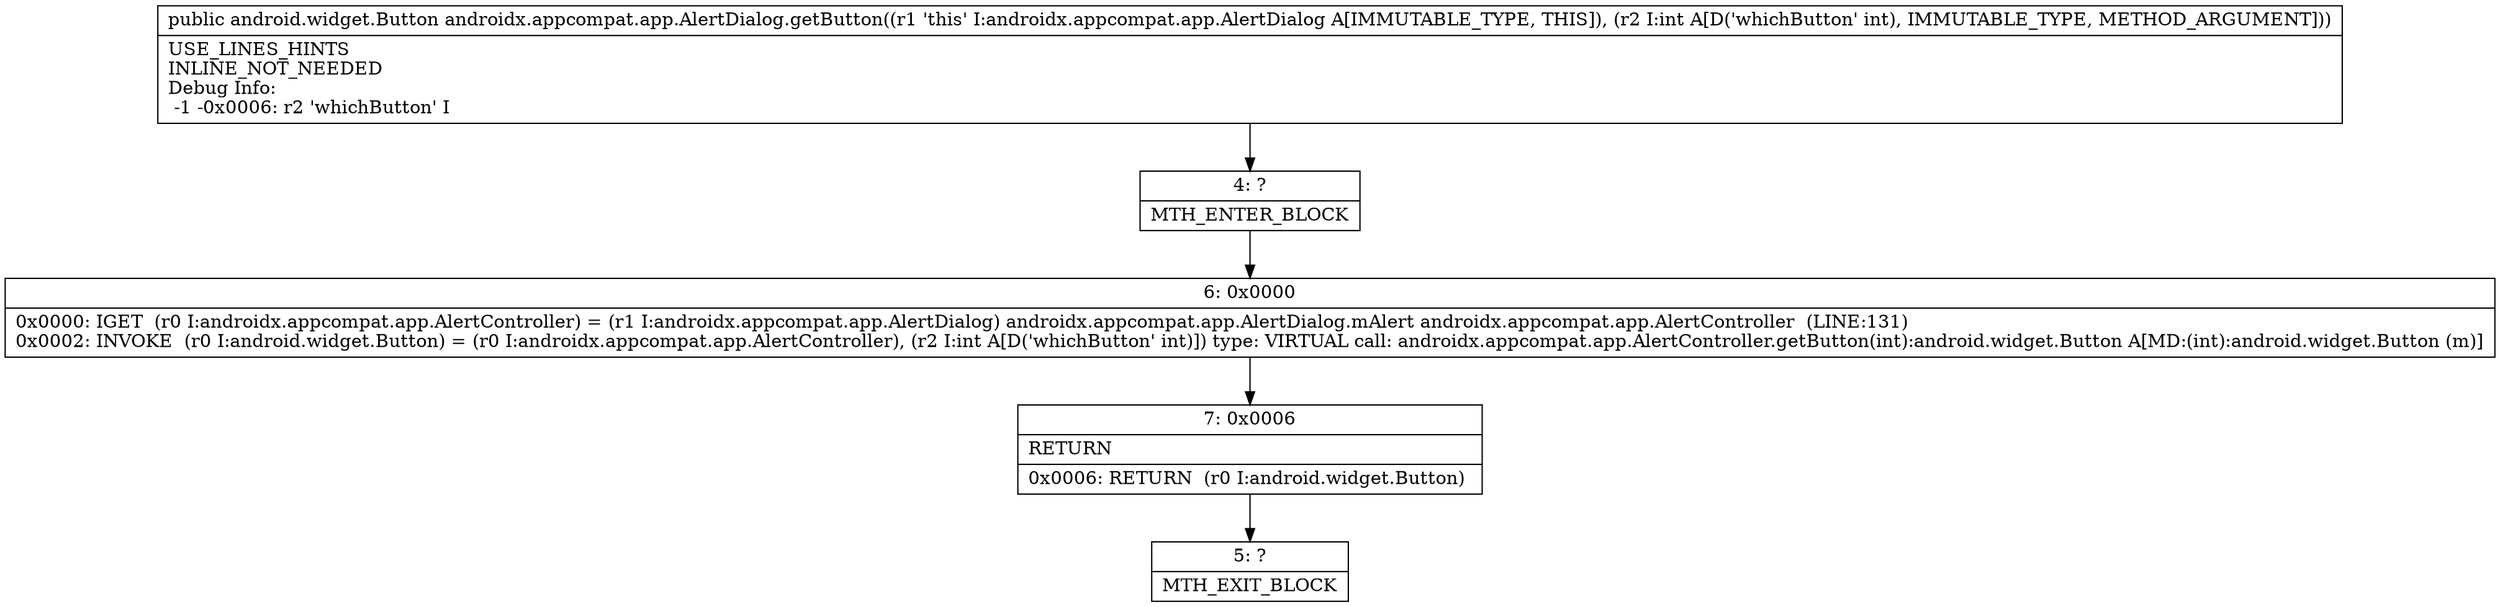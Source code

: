 digraph "CFG forandroidx.appcompat.app.AlertDialog.getButton(I)Landroid\/widget\/Button;" {
Node_4 [shape=record,label="{4\:\ ?|MTH_ENTER_BLOCK\l}"];
Node_6 [shape=record,label="{6\:\ 0x0000|0x0000: IGET  (r0 I:androidx.appcompat.app.AlertController) = (r1 I:androidx.appcompat.app.AlertDialog) androidx.appcompat.app.AlertDialog.mAlert androidx.appcompat.app.AlertController  (LINE:131)\l0x0002: INVOKE  (r0 I:android.widget.Button) = (r0 I:androidx.appcompat.app.AlertController), (r2 I:int A[D('whichButton' int)]) type: VIRTUAL call: androidx.appcompat.app.AlertController.getButton(int):android.widget.Button A[MD:(int):android.widget.Button (m)]\l}"];
Node_7 [shape=record,label="{7\:\ 0x0006|RETURN\l|0x0006: RETURN  (r0 I:android.widget.Button) \l}"];
Node_5 [shape=record,label="{5\:\ ?|MTH_EXIT_BLOCK\l}"];
MethodNode[shape=record,label="{public android.widget.Button androidx.appcompat.app.AlertDialog.getButton((r1 'this' I:androidx.appcompat.app.AlertDialog A[IMMUTABLE_TYPE, THIS]), (r2 I:int A[D('whichButton' int), IMMUTABLE_TYPE, METHOD_ARGUMENT]))  | USE_LINES_HINTS\lINLINE_NOT_NEEDED\lDebug Info:\l  \-1 \-0x0006: r2 'whichButton' I\l}"];
MethodNode -> Node_4;Node_4 -> Node_6;
Node_6 -> Node_7;
Node_7 -> Node_5;
}

